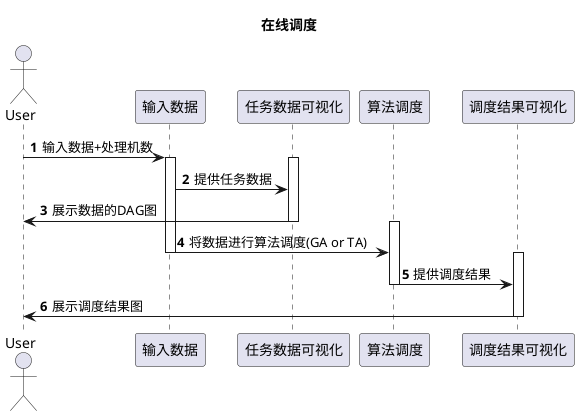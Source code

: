 @startuml
'https://plantuml.com/sequence-diagram
title 在线调度

actor User as user
participant "输入数据" as input
participant "任务数据可视化" as data
participant "算法调度" as schedule
participant "调度结果可视化" as result
autonumber

user-> input : 输入数据+处理机数
activate input
activate data
input-> data : 提供任务数据
data-> user :展示数据的DAG图
deactivate data
activate schedule
input-> schedule : 将数据进行算法调度(GA or TA)
deactivate input
activate result
schedule-> result : 提供调度结果
deactivate schedule
result->user: 展示调度结果图
deactivate result
@enduml

@startuml
'https://plantuml.com/sequence-diagram
title 离线调度

actor User as user
participant "上传数据文件" as upload
participant "任务数据列表" as datalist
participant "任务数据可视化" as data
participant "算法调度" as schedule
participant "历史调度结果列表" as resultlist
participant "调度结果可视化" as result
participant "数据库" as db
autonumber
activate upload
user-> upload : 上传文件+处理机数+数据名

activate db
upload-> db :数据存储
deactivate upload
activate datalist
db-> datalist : 任务数据
datalist-> user :展示任务数据列表
user->datalist:选取具体任务数据查看
activate data
datalist-> db : task_id
db-> data : 任务数据
data-> user :展示任务数据的DAG图
deactivate data
activate schedule
user->datalist:选取具体任务数据进行调度
datalist-> schedule :task_id 将数据进行算法调度(GA or TA)
schedule-> db : 调度结果存储
activate resultlist
db->resultlist: 提供调度结果列表
resultlist-> user :展示调度结果列表

user->datalist:选取具体任务数据进行删除
datalist-> db :task_id 删除任务数据
deactivate datalist
activate result
user->resultlist:选取具体任务数据进行查看
resultlist-> db:res_id 展示调度结果
db-> result : 调度结果可视化
result->user: 展示调度结果图
deactivate result
user->resultlist:选取具体任务数据进行删除
resultlist-> db:res_id 删除该调度结果
deactivate resultlist



@enduml